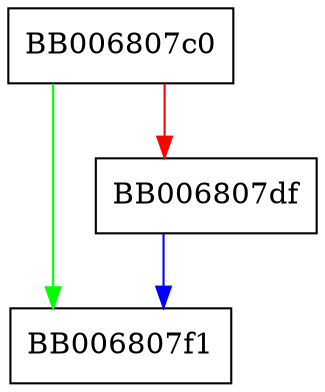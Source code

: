digraph X509_VERIFY_PARAM_new {
  node [shape="box"];
  graph [splines=ortho];
  BB006807c0 -> BB006807f1 [color="green"];
  BB006807c0 -> BB006807df [color="red"];
  BB006807df -> BB006807f1 [color="blue"];
}